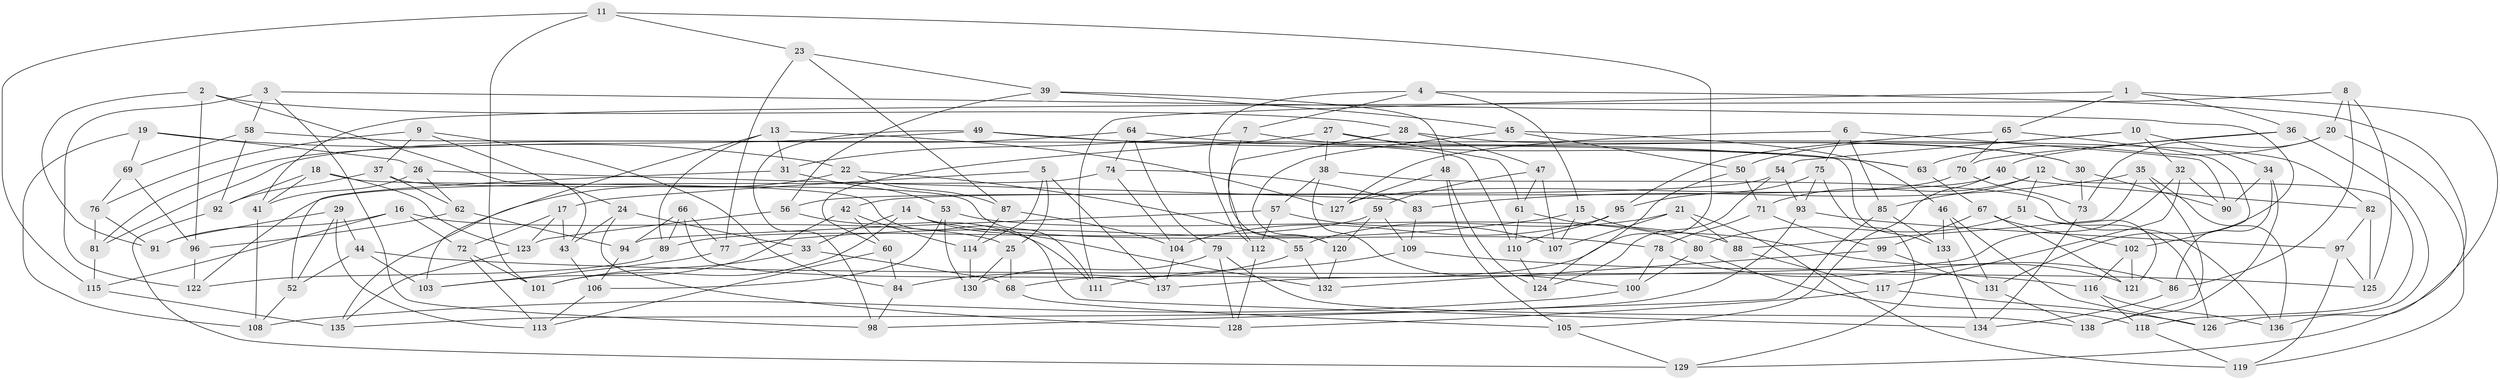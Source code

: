 // Generated by graph-tools (version 1.1) at 2025/03/03/09/25 03:03:02]
// undirected, 138 vertices, 276 edges
graph export_dot {
graph [start="1"]
  node [color=gray90,style=filled];
  1;
  2;
  3;
  4;
  5;
  6;
  7;
  8;
  9;
  10;
  11;
  12;
  13;
  14;
  15;
  16;
  17;
  18;
  19;
  20;
  21;
  22;
  23;
  24;
  25;
  26;
  27;
  28;
  29;
  30;
  31;
  32;
  33;
  34;
  35;
  36;
  37;
  38;
  39;
  40;
  41;
  42;
  43;
  44;
  45;
  46;
  47;
  48;
  49;
  50;
  51;
  52;
  53;
  54;
  55;
  56;
  57;
  58;
  59;
  60;
  61;
  62;
  63;
  64;
  65;
  66;
  67;
  68;
  69;
  70;
  71;
  72;
  73;
  74;
  75;
  76;
  77;
  78;
  79;
  80;
  81;
  82;
  83;
  84;
  85;
  86;
  87;
  88;
  89;
  90;
  91;
  92;
  93;
  94;
  95;
  96;
  97;
  98;
  99;
  100;
  101;
  102;
  103;
  104;
  105;
  106;
  107;
  108;
  109;
  110;
  111;
  112;
  113;
  114;
  115;
  116;
  117;
  118;
  119;
  120;
  121;
  122;
  123;
  124;
  125;
  126;
  127;
  128;
  129;
  130;
  131;
  132;
  133;
  134;
  135;
  136;
  137;
  138;
  1 -- 111;
  1 -- 65;
  1 -- 36;
  1 -- 136;
  2 -- 91;
  2 -- 43;
  2 -- 96;
  2 -- 28;
  3 -- 58;
  3 -- 122;
  3 -- 98;
  3 -- 131;
  4 -- 112;
  4 -- 15;
  4 -- 129;
  4 -- 7;
  5 -- 114;
  5 -- 25;
  5 -- 17;
  5 -- 137;
  6 -- 75;
  6 -- 85;
  6 -- 127;
  6 -- 90;
  7 -- 63;
  7 -- 120;
  7 -- 31;
  8 -- 20;
  8 -- 125;
  8 -- 86;
  8 -- 41;
  9 -- 76;
  9 -- 37;
  9 -- 84;
  9 -- 24;
  10 -- 32;
  10 -- 54;
  10 -- 34;
  10 -- 50;
  11 -- 23;
  11 -- 101;
  11 -- 124;
  11 -- 115;
  12 -- 118;
  12 -- 85;
  12 -- 71;
  12 -- 51;
  13 -- 89;
  13 -- 127;
  13 -- 31;
  13 -- 103;
  14 -- 101;
  14 -- 33;
  14 -- 132;
  14 -- 78;
  15 -- 107;
  15 -- 121;
  15 -- 77;
  16 -- 25;
  16 -- 72;
  16 -- 115;
  16 -- 91;
  17 -- 123;
  17 -- 43;
  17 -- 72;
  18 -- 92;
  18 -- 41;
  18 -- 134;
  18 -- 123;
  19 -- 108;
  19 -- 69;
  19 -- 26;
  19 -- 22;
  20 -- 73;
  20 -- 63;
  20 -- 119;
  21 -- 107;
  21 -- 119;
  21 -- 55;
  21 -- 88;
  22 -- 55;
  22 -- 87;
  22 -- 135;
  23 -- 77;
  23 -- 87;
  23 -- 39;
  24 -- 33;
  24 -- 43;
  24 -- 128;
  25 -- 68;
  25 -- 130;
  26 -- 62;
  26 -- 41;
  26 -- 83;
  27 -- 38;
  27 -- 61;
  27 -- 30;
  27 -- 60;
  28 -- 47;
  28 -- 30;
  28 -- 112;
  29 -- 52;
  29 -- 113;
  29 -- 91;
  29 -- 44;
  30 -- 73;
  30 -- 90;
  31 -- 53;
  31 -- 52;
  32 -- 137;
  32 -- 90;
  32 -- 117;
  33 -- 101;
  33 -- 68;
  34 -- 86;
  34 -- 90;
  34 -- 138;
  35 -- 138;
  35 -- 83;
  35 -- 136;
  35 -- 88;
  36 -- 126;
  36 -- 70;
  36 -- 40;
  37 -- 62;
  37 -- 111;
  37 -- 92;
  38 -- 57;
  38 -- 136;
  38 -- 100;
  39 -- 56;
  39 -- 45;
  39 -- 48;
  40 -- 82;
  40 -- 105;
  40 -- 42;
  41 -- 108;
  42 -- 114;
  42 -- 60;
  42 -- 103;
  43 -- 106;
  44 -- 52;
  44 -- 125;
  44 -- 103;
  45 -- 120;
  45 -- 46;
  45 -- 50;
  46 -- 133;
  46 -- 131;
  46 -- 126;
  47 -- 61;
  47 -- 59;
  47 -- 107;
  48 -- 124;
  48 -- 127;
  48 -- 105;
  49 -- 81;
  49 -- 63;
  49 -- 110;
  49 -- 98;
  50 -- 71;
  50 -- 68;
  51 -- 80;
  51 -- 126;
  51 -- 121;
  52 -- 108;
  53 -- 130;
  53 -- 88;
  53 -- 106;
  54 -- 124;
  54 -- 93;
  54 -- 56;
  55 -- 132;
  55 -- 84;
  56 -- 111;
  56 -- 123;
  57 -- 112;
  57 -- 94;
  57 -- 107;
  58 -- 133;
  58 -- 69;
  58 -- 92;
  59 -- 120;
  59 -- 109;
  59 -- 89;
  60 -- 84;
  60 -- 113;
  61 -- 80;
  61 -- 110;
  62 -- 96;
  62 -- 94;
  63 -- 67;
  64 -- 74;
  64 -- 82;
  64 -- 81;
  64 -- 79;
  65 -- 95;
  65 -- 70;
  65 -- 102;
  66 -- 89;
  66 -- 77;
  66 -- 94;
  66 -- 137;
  67 -- 121;
  67 -- 99;
  67 -- 102;
  68 -- 105;
  69 -- 96;
  69 -- 76;
  70 -- 127;
  70 -- 73;
  71 -- 99;
  71 -- 78;
  72 -- 113;
  72 -- 101;
  73 -- 134;
  74 -- 83;
  74 -- 104;
  74 -- 122;
  75 -- 95;
  75 -- 129;
  75 -- 93;
  76 -- 91;
  76 -- 81;
  77 -- 103;
  78 -- 86;
  78 -- 100;
  79 -- 138;
  79 -- 128;
  79 -- 130;
  80 -- 118;
  80 -- 100;
  81 -- 115;
  82 -- 125;
  82 -- 97;
  83 -- 109;
  84 -- 98;
  85 -- 98;
  85 -- 133;
  86 -- 134;
  87 -- 104;
  87 -- 114;
  88 -- 117;
  89 -- 122;
  92 -- 129;
  93 -- 135;
  93 -- 97;
  94 -- 106;
  95 -- 104;
  95 -- 110;
  96 -- 122;
  97 -- 119;
  97 -- 125;
  99 -- 131;
  99 -- 132;
  100 -- 108;
  102 -- 121;
  102 -- 116;
  104 -- 137;
  105 -- 129;
  106 -- 113;
  109 -- 116;
  109 -- 111;
  110 -- 124;
  112 -- 128;
  114 -- 130;
  115 -- 135;
  116 -- 136;
  116 -- 118;
  117 -- 126;
  117 -- 128;
  118 -- 119;
  120 -- 132;
  123 -- 135;
  131 -- 138;
  133 -- 134;
}
